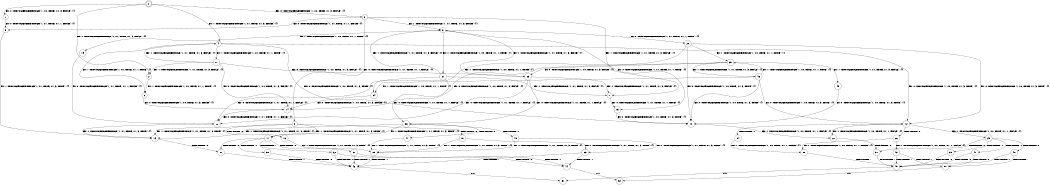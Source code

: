 digraph BCG {
size = "7, 10.5";
center = TRUE;
node [shape = circle];
0 [peripheries = 2];
0 -> 1 [label = "EX !0 !ATOMIC_EXCH_BRANCH (1, +0, TRUE, +1, 3, FALSE) !{}"];
0 -> 2 [label = "EX !1 !ATOMIC_EXCH_BRANCH (1, +1, TRUE, +1, 3, FALSE) !{}"];
0 -> 3 [label = "EX !0 !ATOMIC_EXCH_BRANCH (1, +0, TRUE, +1, 3, FALSE) !{}"];
0 -> 4 [label = "EX !1 !ATOMIC_EXCH_BRANCH (1, +1, TRUE, +1, 3, FALSE) !{}"];
1 -> 5 [label = "EX !0 !ATOMIC_EXCH_BRANCH (1, +1, TRUE, +1, 1, FALSE) !{}"];
2 -> 6 [label = "EX !1 !ATOMIC_EXCH_BRANCH (1, +0, TRUE, +1, 1, TRUE) !{}"];
3 -> 5 [label = "EX !0 !ATOMIC_EXCH_BRANCH (1, +1, TRUE, +1, 1, FALSE) !{}"];
3 -> 7 [label = "EX !1 !ATOMIC_EXCH_BRANCH (1, +1, TRUE, +1, 3, FALSE) !{}"];
3 -> 8 [label = "EX !0 !ATOMIC_EXCH_BRANCH (1, +1, TRUE, +1, 1, FALSE) !{}"];
3 -> 9 [label = "EX !1 !ATOMIC_EXCH_BRANCH (1, +1, TRUE, +1, 3, FALSE) !{}"];
4 -> 6 [label = "EX !1 !ATOMIC_EXCH_BRANCH (1, +0, TRUE, +1, 1, TRUE) !{}"];
4 -> 10 [label = "EX !0 !ATOMIC_EXCH_BRANCH (1, +0, TRUE, +1, 3, TRUE) !{}"];
4 -> 11 [label = "EX !1 !ATOMIC_EXCH_BRANCH (1, +0, TRUE, +1, 1, TRUE) !{}"];
4 -> 12 [label = "EX !0 !ATOMIC_EXCH_BRANCH (1, +0, TRUE, +1, 3, TRUE) !{}"];
5 -> 13 [label = "EX !1 !ATOMIC_EXCH_BRANCH (1, +1, TRUE, +1, 3, TRUE) !{}"];
6 -> 14 [label = "EX !0 !ATOMIC_EXCH_BRANCH (1, +0, TRUE, +1, 3, FALSE) !{}"];
7 -> 15 [label = "EX !0 !ATOMIC_EXCH_BRANCH (1, +1, TRUE, +1, 1, TRUE) !{}"];
8 -> 13 [label = "EX !1 !ATOMIC_EXCH_BRANCH (1, +1, TRUE, +1, 3, TRUE) !{}"];
8 -> 16 [label = "TERMINATE !0"];
8 -> 17 [label = "EX !1 !ATOMIC_EXCH_BRANCH (1, +1, TRUE, +1, 3, TRUE) !{}"];
8 -> 18 [label = "TERMINATE !0"];
9 -> 15 [label = "EX !0 !ATOMIC_EXCH_BRANCH (1, +1, TRUE, +1, 1, TRUE) !{}"];
9 -> 19 [label = "EX !1 !ATOMIC_EXCH_BRANCH (1, +0, TRUE, +1, 1, TRUE) !{}"];
9 -> 20 [label = "EX !0 !ATOMIC_EXCH_BRANCH (1, +1, TRUE, +1, 1, TRUE) !{}"];
9 -> 21 [label = "EX !1 !ATOMIC_EXCH_BRANCH (1, +0, TRUE, +1, 1, TRUE) !{}"];
10 -> 22 [label = "EX !1 !ATOMIC_EXCH_BRANCH (1, +0, TRUE, +1, 1, FALSE) !{}"];
11 -> 2 [label = "EX !1 !ATOMIC_EXCH_BRANCH (1, +1, TRUE, +1, 3, FALSE) !{}"];
11 -> 14 [label = "EX !0 !ATOMIC_EXCH_BRANCH (1, +0, TRUE, +1, 3, FALSE) !{}"];
11 -> 4 [label = "EX !1 !ATOMIC_EXCH_BRANCH (1, +1, TRUE, +1, 3, FALSE) !{}"];
11 -> 23 [label = "EX !0 !ATOMIC_EXCH_BRANCH (1, +0, TRUE, +1, 3, FALSE) !{}"];
12 -> 22 [label = "EX !1 !ATOMIC_EXCH_BRANCH (1, +0, TRUE, +1, 1, FALSE) !{}"];
12 -> 24 [label = "TERMINATE !0"];
12 -> 25 [label = "EX !1 !ATOMIC_EXCH_BRANCH (1, +0, TRUE, +1, 1, FALSE) !{}"];
12 -> 26 [label = "TERMINATE !0"];
13 -> 27 [label = "TERMINATE !0"];
14 -> 28 [label = "EX !0 !ATOMIC_EXCH_BRANCH (1, +1, TRUE, +1, 1, FALSE) !{}"];
15 -> 10 [label = "EX !0 !ATOMIC_EXCH_BRANCH (1, +0, TRUE, +1, 3, TRUE) !{}"];
16 -> 29 [label = "EX !1 !ATOMIC_EXCH_BRANCH (1, +1, TRUE, +1, 3, TRUE) !{}"];
17 -> 27 [label = "TERMINATE !0"];
17 -> 30 [label = "TERMINATE !1"];
17 -> 31 [label = "TERMINATE !0"];
17 -> 32 [label = "TERMINATE !1"];
18 -> 29 [label = "EX !1 !ATOMIC_EXCH_BRANCH (1, +1, TRUE, +1, 3, TRUE) !{}"];
18 -> 33 [label = "EX !1 !ATOMIC_EXCH_BRANCH (1, +1, TRUE, +1, 3, TRUE) !{}"];
19 -> 28 [label = "EX !0 !ATOMIC_EXCH_BRANCH (1, +1, TRUE, +1, 1, FALSE) !{}"];
20 -> 10 [label = "EX !0 !ATOMIC_EXCH_BRANCH (1, +0, TRUE, +1, 3, TRUE) !{}"];
20 -> 34 [label = "EX !1 !ATOMIC_EXCH_BRANCH (1, +0, TRUE, +1, 1, TRUE) !{}"];
20 -> 12 [label = "EX !0 !ATOMIC_EXCH_BRANCH (1, +0, TRUE, +1, 3, TRUE) !{}"];
20 -> 35 [label = "EX !1 !ATOMIC_EXCH_BRANCH (1, +0, TRUE, +1, 1, TRUE) !{}"];
21 -> 28 [label = "EX !0 !ATOMIC_EXCH_BRANCH (1, +1, TRUE, +1, 1, FALSE) !{}"];
21 -> 7 [label = "EX !1 !ATOMIC_EXCH_BRANCH (1, +1, TRUE, +1, 3, FALSE) !{}"];
21 -> 36 [label = "EX !0 !ATOMIC_EXCH_BRANCH (1, +1, TRUE, +1, 1, FALSE) !{}"];
21 -> 9 [label = "EX !1 !ATOMIC_EXCH_BRANCH (1, +1, TRUE, +1, 3, FALSE) !{}"];
22 -> 37 [label = "TERMINATE !0"];
23 -> 28 [label = "EX !0 !ATOMIC_EXCH_BRANCH (1, +1, TRUE, +1, 1, FALSE) !{}"];
23 -> 7 [label = "EX !1 !ATOMIC_EXCH_BRANCH (1, +1, TRUE, +1, 3, FALSE) !{}"];
23 -> 36 [label = "EX !0 !ATOMIC_EXCH_BRANCH (1, +1, TRUE, +1, 1, FALSE) !{}"];
23 -> 9 [label = "EX !1 !ATOMIC_EXCH_BRANCH (1, +1, TRUE, +1, 3, FALSE) !{}"];
24 -> 38 [label = "EX !1 !ATOMIC_EXCH_BRANCH (1, +0, TRUE, +1, 1, FALSE) !{}"];
25 -> 37 [label = "TERMINATE !0"];
25 -> 39 [label = "TERMINATE !1"];
25 -> 40 [label = "TERMINATE !0"];
25 -> 41 [label = "TERMINATE !1"];
26 -> 38 [label = "EX !1 !ATOMIC_EXCH_BRANCH (1, +0, TRUE, +1, 1, FALSE) !{}"];
26 -> 42 [label = "EX !1 !ATOMIC_EXCH_BRANCH (1, +0, TRUE, +1, 1, FALSE) !{}"];
27 -> 43 [label = "TERMINATE !1"];
28 -> 13 [label = "EX !1 !ATOMIC_EXCH_BRANCH (1, +1, TRUE, +1, 3, TRUE) !{}"];
29 -> 43 [label = "TERMINATE !1"];
30 -> 43 [label = "TERMINATE !0"];
31 -> 43 [label = "TERMINATE !1"];
31 -> 44 [label = "TERMINATE !1"];
32 -> 43 [label = "TERMINATE !0"];
32 -> 44 [label = "TERMINATE !0"];
33 -> 43 [label = "TERMINATE !1"];
33 -> 44 [label = "TERMINATE !1"];
34 -> 14 [label = "EX !0 !ATOMIC_EXCH_BRANCH (1, +0, TRUE, +1, 3, FALSE) !{}"];
35 -> 14 [label = "EX !0 !ATOMIC_EXCH_BRANCH (1, +0, TRUE, +1, 3, FALSE) !{}"];
35 -> 45 [label = "EX !1 !ATOMIC_EXCH_BRANCH (1, +1, TRUE, +1, 3, FALSE) !{}"];
35 -> 23 [label = "EX !0 !ATOMIC_EXCH_BRANCH (1, +0, TRUE, +1, 3, FALSE) !{}"];
35 -> 46 [label = "EX !1 !ATOMIC_EXCH_BRANCH (1, +1, TRUE, +1, 3, FALSE) !{}"];
36 -> 13 [label = "EX !1 !ATOMIC_EXCH_BRANCH (1, +1, TRUE, +1, 3, TRUE) !{}"];
36 -> 47 [label = "TERMINATE !0"];
36 -> 17 [label = "EX !1 !ATOMIC_EXCH_BRANCH (1, +1, TRUE, +1, 3, TRUE) !{}"];
36 -> 48 [label = "TERMINATE !0"];
37 -> 49 [label = "TERMINATE !1"];
38 -> 49 [label = "TERMINATE !1"];
39 -> 49 [label = "TERMINATE !0"];
40 -> 49 [label = "TERMINATE !1"];
40 -> 50 [label = "TERMINATE !1"];
41 -> 49 [label = "TERMINATE !0"];
41 -> 50 [label = "TERMINATE !0"];
42 -> 49 [label = "TERMINATE !1"];
42 -> 50 [label = "TERMINATE !1"];
43 -> 51 [label = "exit"];
44 -> 52 [label = "exit"];
45 -> 10 [label = "EX !0 !ATOMIC_EXCH_BRANCH (1, +0, TRUE, +1, 3, TRUE) !{}"];
46 -> 10 [label = "EX !0 !ATOMIC_EXCH_BRANCH (1, +0, TRUE, +1, 3, TRUE) !{}"];
46 -> 34 [label = "EX !1 !ATOMIC_EXCH_BRANCH (1, +0, TRUE, +1, 1, TRUE) !{}"];
46 -> 12 [label = "EX !0 !ATOMIC_EXCH_BRANCH (1, +0, TRUE, +1, 3, TRUE) !{}"];
46 -> 35 [label = "EX !1 !ATOMIC_EXCH_BRANCH (1, +0, TRUE, +1, 1, TRUE) !{}"];
47 -> 29 [label = "EX !1 !ATOMIC_EXCH_BRANCH (1, +1, TRUE, +1, 3, TRUE) !{}"];
48 -> 29 [label = "EX !1 !ATOMIC_EXCH_BRANCH (1, +1, TRUE, +1, 3, TRUE) !{}"];
48 -> 33 [label = "EX !1 !ATOMIC_EXCH_BRANCH (1, +1, TRUE, +1, 3, TRUE) !{}"];
49 -> 51 [label = "exit"];
50 -> 52 [label = "exit"];
}
